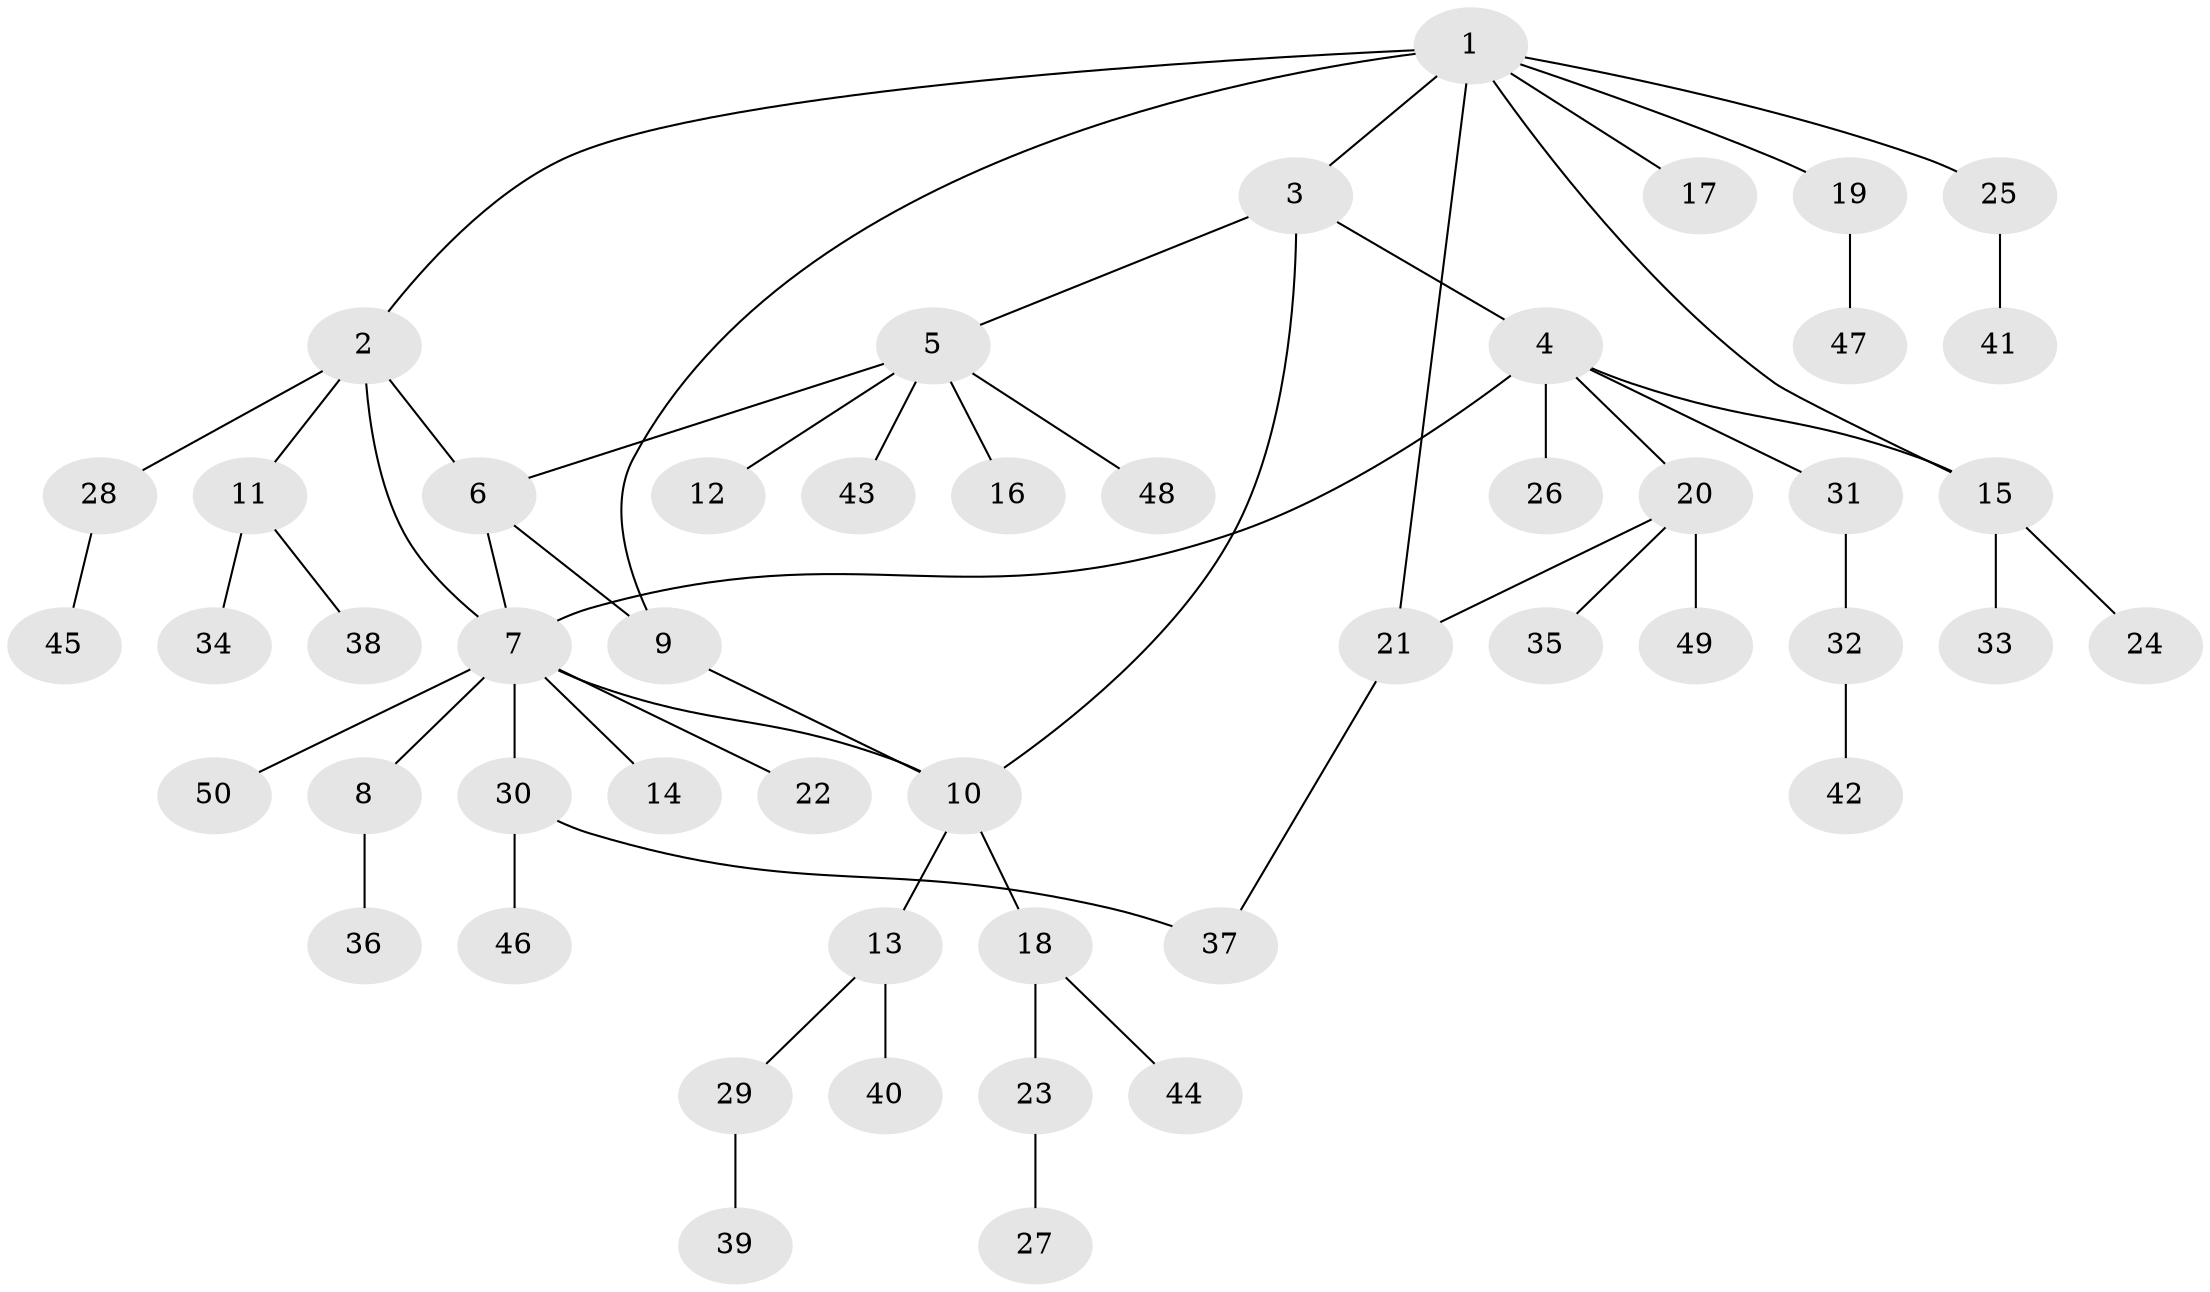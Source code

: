 // Generated by graph-tools (version 1.1) at 2025/15/03/09/25 04:15:48]
// undirected, 50 vertices, 58 edges
graph export_dot {
graph [start="1"]
  node [color=gray90,style=filled];
  1;
  2;
  3;
  4;
  5;
  6;
  7;
  8;
  9;
  10;
  11;
  12;
  13;
  14;
  15;
  16;
  17;
  18;
  19;
  20;
  21;
  22;
  23;
  24;
  25;
  26;
  27;
  28;
  29;
  30;
  31;
  32;
  33;
  34;
  35;
  36;
  37;
  38;
  39;
  40;
  41;
  42;
  43;
  44;
  45;
  46;
  47;
  48;
  49;
  50;
  1 -- 2;
  1 -- 3;
  1 -- 9;
  1 -- 15;
  1 -- 17;
  1 -- 19;
  1 -- 21;
  1 -- 25;
  2 -- 6;
  2 -- 7;
  2 -- 11;
  2 -- 28;
  3 -- 4;
  3 -- 5;
  3 -- 10;
  4 -- 7;
  4 -- 15;
  4 -- 20;
  4 -- 26;
  4 -- 31;
  5 -- 6;
  5 -- 12;
  5 -- 16;
  5 -- 43;
  5 -- 48;
  6 -- 7;
  6 -- 9;
  7 -- 8;
  7 -- 10;
  7 -- 14;
  7 -- 22;
  7 -- 30;
  7 -- 50;
  8 -- 36;
  9 -- 10;
  10 -- 13;
  10 -- 18;
  11 -- 34;
  11 -- 38;
  13 -- 29;
  13 -- 40;
  15 -- 24;
  15 -- 33;
  18 -- 23;
  18 -- 44;
  19 -- 47;
  20 -- 21;
  20 -- 35;
  20 -- 49;
  21 -- 37;
  23 -- 27;
  25 -- 41;
  28 -- 45;
  29 -- 39;
  30 -- 37;
  30 -- 46;
  31 -- 32;
  32 -- 42;
}
